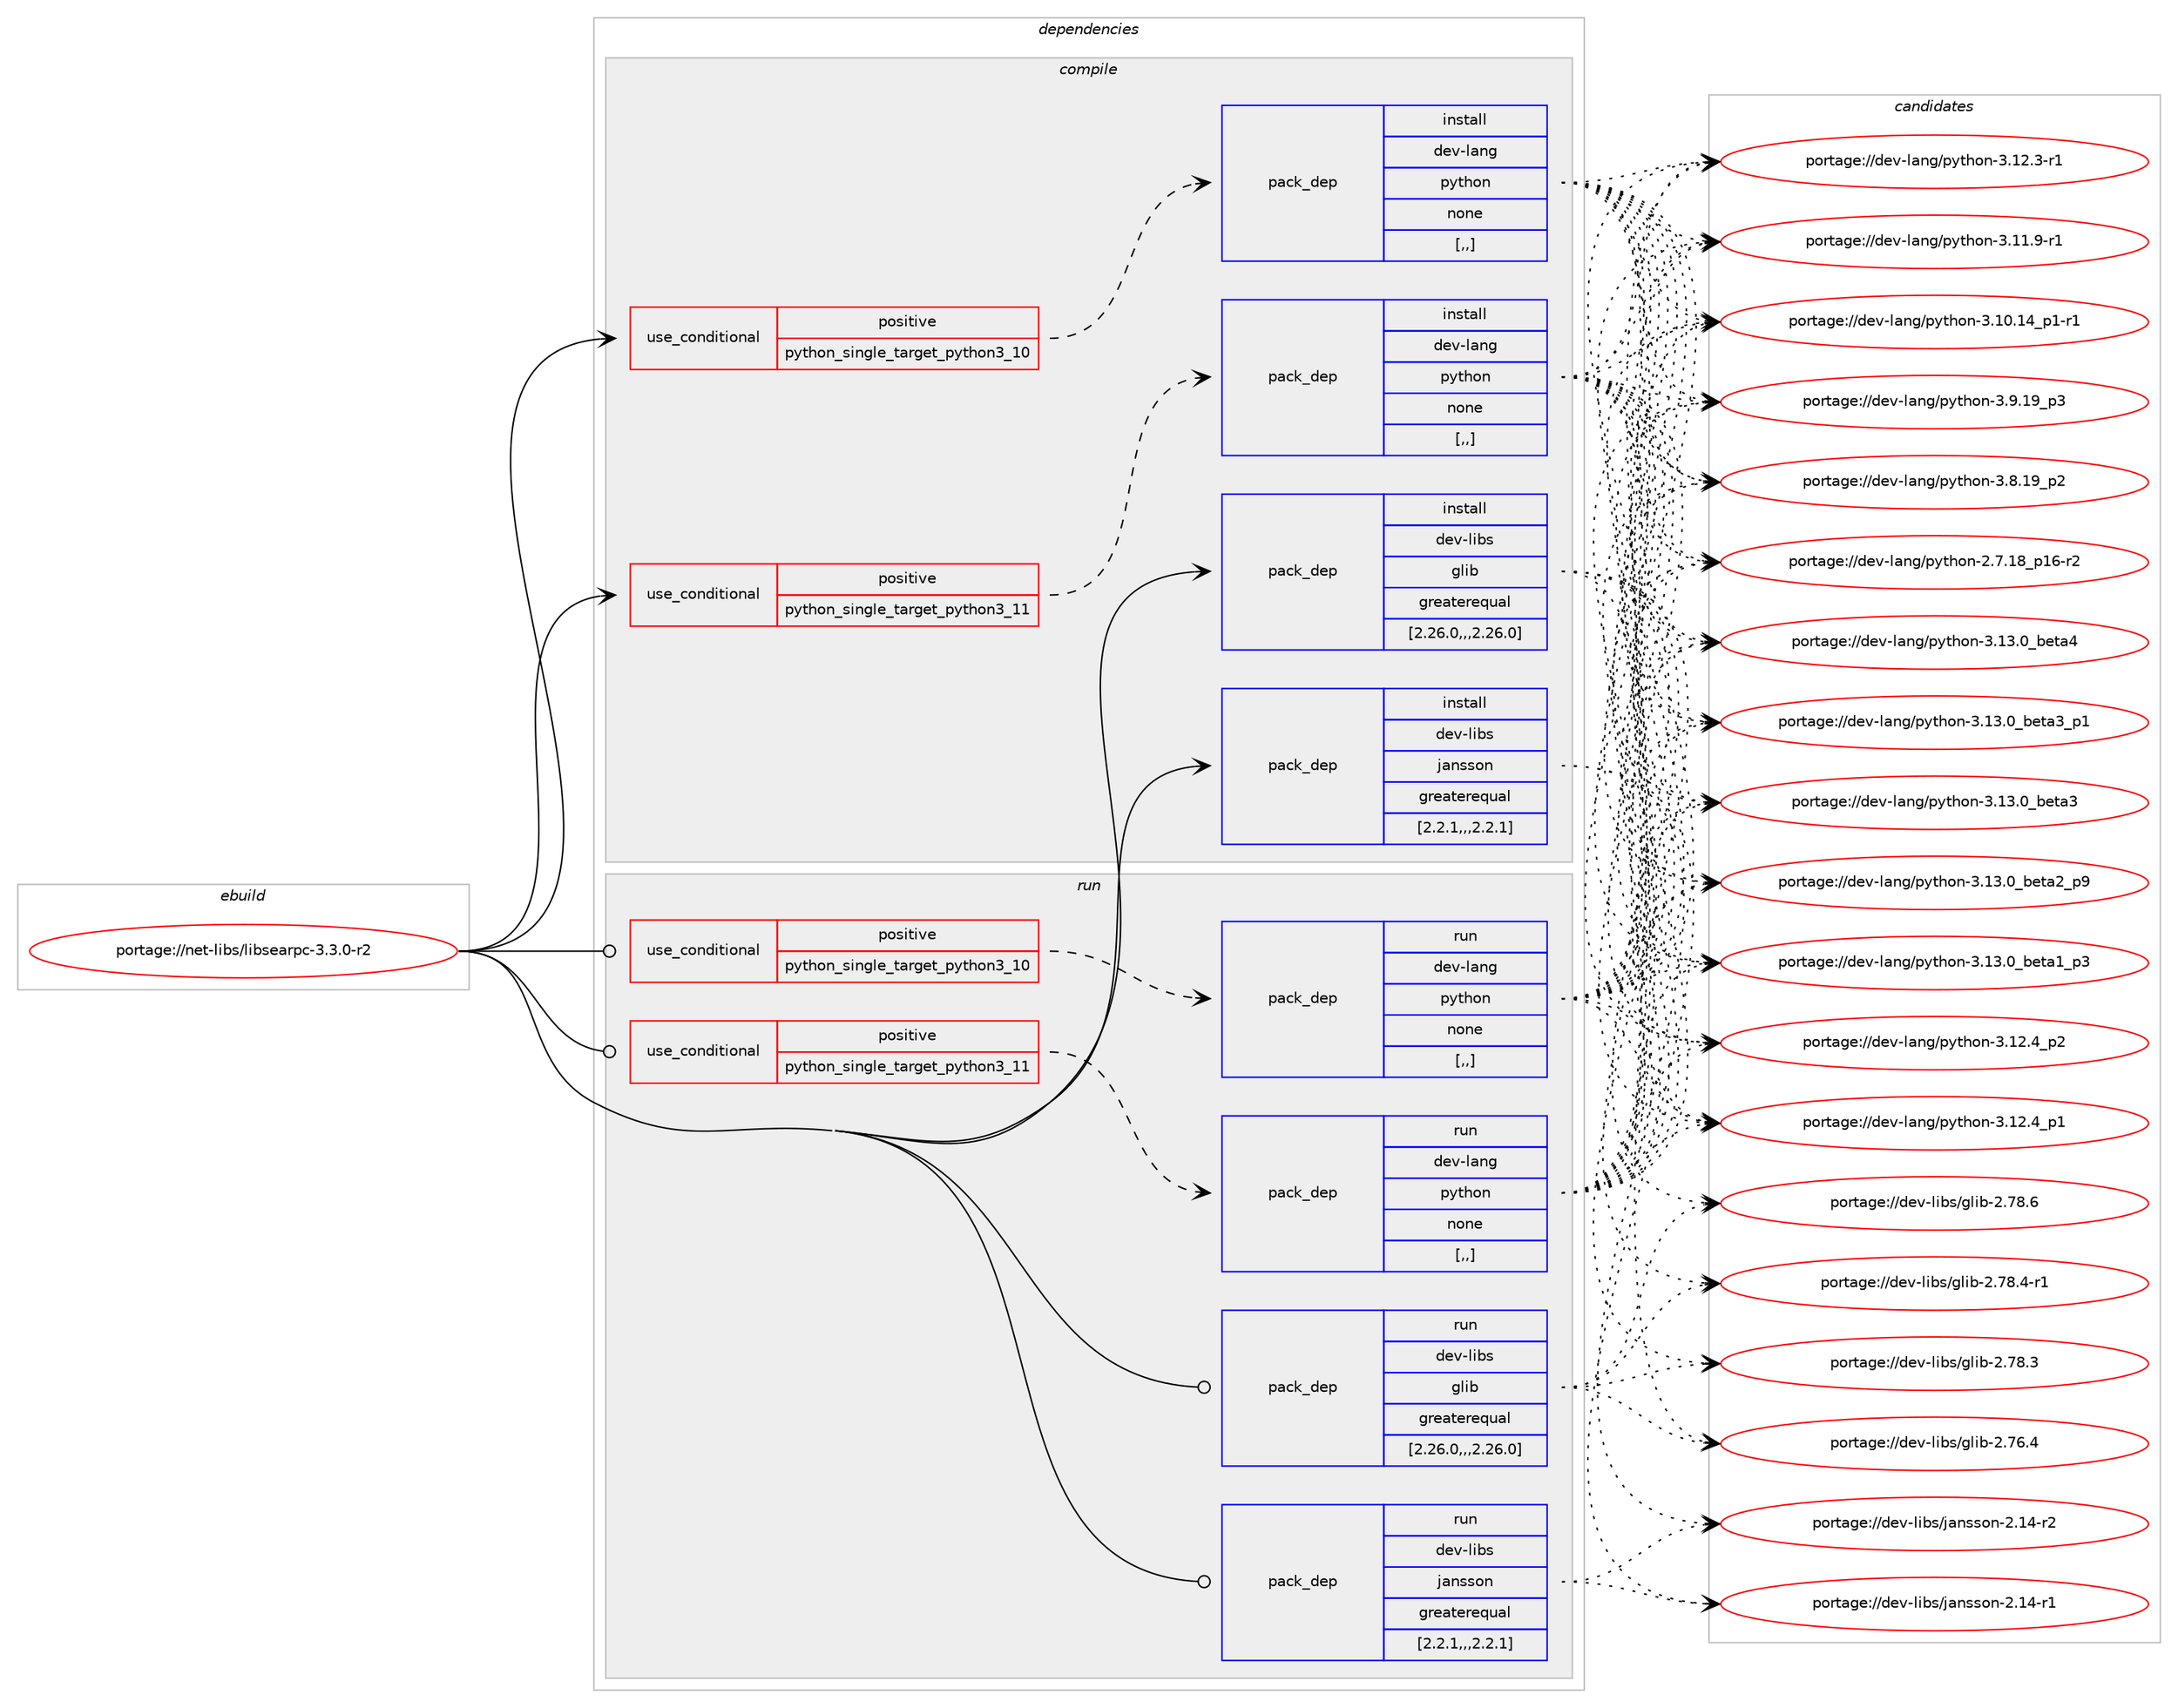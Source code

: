 digraph prolog {

# *************
# Graph options
# *************

newrank=true;
concentrate=true;
compound=true;
graph [rankdir=LR,fontname=Helvetica,fontsize=10,ranksep=1.5];#, ranksep=2.5, nodesep=0.2];
edge  [arrowhead=vee];
node  [fontname=Helvetica,fontsize=10];

# **********
# The ebuild
# **********

subgraph cluster_leftcol {
color=gray;
label=<<i>ebuild</i>>;
id [label="portage://net-libs/libsearpc-3.3.0-r2", color=red, width=4, href="../net-libs/libsearpc-3.3.0-r2.svg"];
}

# ****************
# The dependencies
# ****************

subgraph cluster_midcol {
color=gray;
label=<<i>dependencies</i>>;
subgraph cluster_compile {
fillcolor="#eeeeee";
style=filled;
label=<<i>compile</i>>;
subgraph cond93797 {
dependency359889 [label=<<TABLE BORDER="0" CELLBORDER="1" CELLSPACING="0" CELLPADDING="4"><TR><TD ROWSPAN="3" CELLPADDING="10">use_conditional</TD></TR><TR><TD>positive</TD></TR><TR><TD>python_single_target_python3_10</TD></TR></TABLE>>, shape=none, color=red];
subgraph pack263434 {
dependency359890 [label=<<TABLE BORDER="0" CELLBORDER="1" CELLSPACING="0" CELLPADDING="4" WIDTH="220"><TR><TD ROWSPAN="6" CELLPADDING="30">pack_dep</TD></TR><TR><TD WIDTH="110">install</TD></TR><TR><TD>dev-lang</TD></TR><TR><TD>python</TD></TR><TR><TD>none</TD></TR><TR><TD>[,,]</TD></TR></TABLE>>, shape=none, color=blue];
}
dependency359889:e -> dependency359890:w [weight=20,style="dashed",arrowhead="vee"];
}
id:e -> dependency359889:w [weight=20,style="solid",arrowhead="vee"];
subgraph cond93798 {
dependency359891 [label=<<TABLE BORDER="0" CELLBORDER="1" CELLSPACING="0" CELLPADDING="4"><TR><TD ROWSPAN="3" CELLPADDING="10">use_conditional</TD></TR><TR><TD>positive</TD></TR><TR><TD>python_single_target_python3_11</TD></TR></TABLE>>, shape=none, color=red];
subgraph pack263435 {
dependency359892 [label=<<TABLE BORDER="0" CELLBORDER="1" CELLSPACING="0" CELLPADDING="4" WIDTH="220"><TR><TD ROWSPAN="6" CELLPADDING="30">pack_dep</TD></TR><TR><TD WIDTH="110">install</TD></TR><TR><TD>dev-lang</TD></TR><TR><TD>python</TD></TR><TR><TD>none</TD></TR><TR><TD>[,,]</TD></TR></TABLE>>, shape=none, color=blue];
}
dependency359891:e -> dependency359892:w [weight=20,style="dashed",arrowhead="vee"];
}
id:e -> dependency359891:w [weight=20,style="solid",arrowhead="vee"];
subgraph pack263436 {
dependency359893 [label=<<TABLE BORDER="0" CELLBORDER="1" CELLSPACING="0" CELLPADDING="4" WIDTH="220"><TR><TD ROWSPAN="6" CELLPADDING="30">pack_dep</TD></TR><TR><TD WIDTH="110">install</TD></TR><TR><TD>dev-libs</TD></TR><TR><TD>glib</TD></TR><TR><TD>greaterequal</TD></TR><TR><TD>[2.26.0,,,2.26.0]</TD></TR></TABLE>>, shape=none, color=blue];
}
id:e -> dependency359893:w [weight=20,style="solid",arrowhead="vee"];
subgraph pack263437 {
dependency359894 [label=<<TABLE BORDER="0" CELLBORDER="1" CELLSPACING="0" CELLPADDING="4" WIDTH="220"><TR><TD ROWSPAN="6" CELLPADDING="30">pack_dep</TD></TR><TR><TD WIDTH="110">install</TD></TR><TR><TD>dev-libs</TD></TR><TR><TD>jansson</TD></TR><TR><TD>greaterequal</TD></TR><TR><TD>[2.2.1,,,2.2.1]</TD></TR></TABLE>>, shape=none, color=blue];
}
id:e -> dependency359894:w [weight=20,style="solid",arrowhead="vee"];
}
subgraph cluster_compileandrun {
fillcolor="#eeeeee";
style=filled;
label=<<i>compile and run</i>>;
}
subgraph cluster_run {
fillcolor="#eeeeee";
style=filled;
label=<<i>run</i>>;
subgraph cond93799 {
dependency359895 [label=<<TABLE BORDER="0" CELLBORDER="1" CELLSPACING="0" CELLPADDING="4"><TR><TD ROWSPAN="3" CELLPADDING="10">use_conditional</TD></TR><TR><TD>positive</TD></TR><TR><TD>python_single_target_python3_10</TD></TR></TABLE>>, shape=none, color=red];
subgraph pack263438 {
dependency359896 [label=<<TABLE BORDER="0" CELLBORDER="1" CELLSPACING="0" CELLPADDING="4" WIDTH="220"><TR><TD ROWSPAN="6" CELLPADDING="30">pack_dep</TD></TR><TR><TD WIDTH="110">run</TD></TR><TR><TD>dev-lang</TD></TR><TR><TD>python</TD></TR><TR><TD>none</TD></TR><TR><TD>[,,]</TD></TR></TABLE>>, shape=none, color=blue];
}
dependency359895:e -> dependency359896:w [weight=20,style="dashed",arrowhead="vee"];
}
id:e -> dependency359895:w [weight=20,style="solid",arrowhead="odot"];
subgraph cond93800 {
dependency359897 [label=<<TABLE BORDER="0" CELLBORDER="1" CELLSPACING="0" CELLPADDING="4"><TR><TD ROWSPAN="3" CELLPADDING="10">use_conditional</TD></TR><TR><TD>positive</TD></TR><TR><TD>python_single_target_python3_11</TD></TR></TABLE>>, shape=none, color=red];
subgraph pack263439 {
dependency359898 [label=<<TABLE BORDER="0" CELLBORDER="1" CELLSPACING="0" CELLPADDING="4" WIDTH="220"><TR><TD ROWSPAN="6" CELLPADDING="30">pack_dep</TD></TR><TR><TD WIDTH="110">run</TD></TR><TR><TD>dev-lang</TD></TR><TR><TD>python</TD></TR><TR><TD>none</TD></TR><TR><TD>[,,]</TD></TR></TABLE>>, shape=none, color=blue];
}
dependency359897:e -> dependency359898:w [weight=20,style="dashed",arrowhead="vee"];
}
id:e -> dependency359897:w [weight=20,style="solid",arrowhead="odot"];
subgraph pack263440 {
dependency359899 [label=<<TABLE BORDER="0" CELLBORDER="1" CELLSPACING="0" CELLPADDING="4" WIDTH="220"><TR><TD ROWSPAN="6" CELLPADDING="30">pack_dep</TD></TR><TR><TD WIDTH="110">run</TD></TR><TR><TD>dev-libs</TD></TR><TR><TD>glib</TD></TR><TR><TD>greaterequal</TD></TR><TR><TD>[2.26.0,,,2.26.0]</TD></TR></TABLE>>, shape=none, color=blue];
}
id:e -> dependency359899:w [weight=20,style="solid",arrowhead="odot"];
subgraph pack263441 {
dependency359900 [label=<<TABLE BORDER="0" CELLBORDER="1" CELLSPACING="0" CELLPADDING="4" WIDTH="220"><TR><TD ROWSPAN="6" CELLPADDING="30">pack_dep</TD></TR><TR><TD WIDTH="110">run</TD></TR><TR><TD>dev-libs</TD></TR><TR><TD>jansson</TD></TR><TR><TD>greaterequal</TD></TR><TR><TD>[2.2.1,,,2.2.1]</TD></TR></TABLE>>, shape=none, color=blue];
}
id:e -> dependency359900:w [weight=20,style="solid",arrowhead="odot"];
}
}

# **************
# The candidates
# **************

subgraph cluster_choices {
rank=same;
color=gray;
label=<<i>candidates</i>>;

subgraph choice263434 {
color=black;
nodesep=1;
choice1001011184510897110103471121211161041111104551464951464895981011169752 [label="portage://dev-lang/python-3.13.0_beta4", color=red, width=4,href="../dev-lang/python-3.13.0_beta4.svg"];
choice10010111845108971101034711212111610411111045514649514648959810111697519511249 [label="portage://dev-lang/python-3.13.0_beta3_p1", color=red, width=4,href="../dev-lang/python-3.13.0_beta3_p1.svg"];
choice1001011184510897110103471121211161041111104551464951464895981011169751 [label="portage://dev-lang/python-3.13.0_beta3", color=red, width=4,href="../dev-lang/python-3.13.0_beta3.svg"];
choice10010111845108971101034711212111610411111045514649514648959810111697509511257 [label="portage://dev-lang/python-3.13.0_beta2_p9", color=red, width=4,href="../dev-lang/python-3.13.0_beta2_p9.svg"];
choice10010111845108971101034711212111610411111045514649514648959810111697499511251 [label="portage://dev-lang/python-3.13.0_beta1_p3", color=red, width=4,href="../dev-lang/python-3.13.0_beta1_p3.svg"];
choice100101118451089711010347112121116104111110455146495046529511250 [label="portage://dev-lang/python-3.12.4_p2", color=red, width=4,href="../dev-lang/python-3.12.4_p2.svg"];
choice100101118451089711010347112121116104111110455146495046529511249 [label="portage://dev-lang/python-3.12.4_p1", color=red, width=4,href="../dev-lang/python-3.12.4_p1.svg"];
choice100101118451089711010347112121116104111110455146495046514511449 [label="portage://dev-lang/python-3.12.3-r1", color=red, width=4,href="../dev-lang/python-3.12.3-r1.svg"];
choice100101118451089711010347112121116104111110455146494946574511449 [label="portage://dev-lang/python-3.11.9-r1", color=red, width=4,href="../dev-lang/python-3.11.9-r1.svg"];
choice100101118451089711010347112121116104111110455146494846495295112494511449 [label="portage://dev-lang/python-3.10.14_p1-r1", color=red, width=4,href="../dev-lang/python-3.10.14_p1-r1.svg"];
choice100101118451089711010347112121116104111110455146574649579511251 [label="portage://dev-lang/python-3.9.19_p3", color=red, width=4,href="../dev-lang/python-3.9.19_p3.svg"];
choice100101118451089711010347112121116104111110455146564649579511250 [label="portage://dev-lang/python-3.8.19_p2", color=red, width=4,href="../dev-lang/python-3.8.19_p2.svg"];
choice100101118451089711010347112121116104111110455046554649569511249544511450 [label="portage://dev-lang/python-2.7.18_p16-r2", color=red, width=4,href="../dev-lang/python-2.7.18_p16-r2.svg"];
dependency359890:e -> choice1001011184510897110103471121211161041111104551464951464895981011169752:w [style=dotted,weight="100"];
dependency359890:e -> choice10010111845108971101034711212111610411111045514649514648959810111697519511249:w [style=dotted,weight="100"];
dependency359890:e -> choice1001011184510897110103471121211161041111104551464951464895981011169751:w [style=dotted,weight="100"];
dependency359890:e -> choice10010111845108971101034711212111610411111045514649514648959810111697509511257:w [style=dotted,weight="100"];
dependency359890:e -> choice10010111845108971101034711212111610411111045514649514648959810111697499511251:w [style=dotted,weight="100"];
dependency359890:e -> choice100101118451089711010347112121116104111110455146495046529511250:w [style=dotted,weight="100"];
dependency359890:e -> choice100101118451089711010347112121116104111110455146495046529511249:w [style=dotted,weight="100"];
dependency359890:e -> choice100101118451089711010347112121116104111110455146495046514511449:w [style=dotted,weight="100"];
dependency359890:e -> choice100101118451089711010347112121116104111110455146494946574511449:w [style=dotted,weight="100"];
dependency359890:e -> choice100101118451089711010347112121116104111110455146494846495295112494511449:w [style=dotted,weight="100"];
dependency359890:e -> choice100101118451089711010347112121116104111110455146574649579511251:w [style=dotted,weight="100"];
dependency359890:e -> choice100101118451089711010347112121116104111110455146564649579511250:w [style=dotted,weight="100"];
dependency359890:e -> choice100101118451089711010347112121116104111110455046554649569511249544511450:w [style=dotted,weight="100"];
}
subgraph choice263435 {
color=black;
nodesep=1;
choice1001011184510897110103471121211161041111104551464951464895981011169752 [label="portage://dev-lang/python-3.13.0_beta4", color=red, width=4,href="../dev-lang/python-3.13.0_beta4.svg"];
choice10010111845108971101034711212111610411111045514649514648959810111697519511249 [label="portage://dev-lang/python-3.13.0_beta3_p1", color=red, width=4,href="../dev-lang/python-3.13.0_beta3_p1.svg"];
choice1001011184510897110103471121211161041111104551464951464895981011169751 [label="portage://dev-lang/python-3.13.0_beta3", color=red, width=4,href="../dev-lang/python-3.13.0_beta3.svg"];
choice10010111845108971101034711212111610411111045514649514648959810111697509511257 [label="portage://dev-lang/python-3.13.0_beta2_p9", color=red, width=4,href="../dev-lang/python-3.13.0_beta2_p9.svg"];
choice10010111845108971101034711212111610411111045514649514648959810111697499511251 [label="portage://dev-lang/python-3.13.0_beta1_p3", color=red, width=4,href="../dev-lang/python-3.13.0_beta1_p3.svg"];
choice100101118451089711010347112121116104111110455146495046529511250 [label="portage://dev-lang/python-3.12.4_p2", color=red, width=4,href="../dev-lang/python-3.12.4_p2.svg"];
choice100101118451089711010347112121116104111110455146495046529511249 [label="portage://dev-lang/python-3.12.4_p1", color=red, width=4,href="../dev-lang/python-3.12.4_p1.svg"];
choice100101118451089711010347112121116104111110455146495046514511449 [label="portage://dev-lang/python-3.12.3-r1", color=red, width=4,href="../dev-lang/python-3.12.3-r1.svg"];
choice100101118451089711010347112121116104111110455146494946574511449 [label="portage://dev-lang/python-3.11.9-r1", color=red, width=4,href="../dev-lang/python-3.11.9-r1.svg"];
choice100101118451089711010347112121116104111110455146494846495295112494511449 [label="portage://dev-lang/python-3.10.14_p1-r1", color=red, width=4,href="../dev-lang/python-3.10.14_p1-r1.svg"];
choice100101118451089711010347112121116104111110455146574649579511251 [label="portage://dev-lang/python-3.9.19_p3", color=red, width=4,href="../dev-lang/python-3.9.19_p3.svg"];
choice100101118451089711010347112121116104111110455146564649579511250 [label="portage://dev-lang/python-3.8.19_p2", color=red, width=4,href="../dev-lang/python-3.8.19_p2.svg"];
choice100101118451089711010347112121116104111110455046554649569511249544511450 [label="portage://dev-lang/python-2.7.18_p16-r2", color=red, width=4,href="../dev-lang/python-2.7.18_p16-r2.svg"];
dependency359892:e -> choice1001011184510897110103471121211161041111104551464951464895981011169752:w [style=dotted,weight="100"];
dependency359892:e -> choice10010111845108971101034711212111610411111045514649514648959810111697519511249:w [style=dotted,weight="100"];
dependency359892:e -> choice1001011184510897110103471121211161041111104551464951464895981011169751:w [style=dotted,weight="100"];
dependency359892:e -> choice10010111845108971101034711212111610411111045514649514648959810111697509511257:w [style=dotted,weight="100"];
dependency359892:e -> choice10010111845108971101034711212111610411111045514649514648959810111697499511251:w [style=dotted,weight="100"];
dependency359892:e -> choice100101118451089711010347112121116104111110455146495046529511250:w [style=dotted,weight="100"];
dependency359892:e -> choice100101118451089711010347112121116104111110455146495046529511249:w [style=dotted,weight="100"];
dependency359892:e -> choice100101118451089711010347112121116104111110455146495046514511449:w [style=dotted,weight="100"];
dependency359892:e -> choice100101118451089711010347112121116104111110455146494946574511449:w [style=dotted,weight="100"];
dependency359892:e -> choice100101118451089711010347112121116104111110455146494846495295112494511449:w [style=dotted,weight="100"];
dependency359892:e -> choice100101118451089711010347112121116104111110455146574649579511251:w [style=dotted,weight="100"];
dependency359892:e -> choice100101118451089711010347112121116104111110455146564649579511250:w [style=dotted,weight="100"];
dependency359892:e -> choice100101118451089711010347112121116104111110455046554649569511249544511450:w [style=dotted,weight="100"];
}
subgraph choice263436 {
color=black;
nodesep=1;
choice1001011184510810598115471031081059845504655564654 [label="portage://dev-libs/glib-2.78.6", color=red, width=4,href="../dev-libs/glib-2.78.6.svg"];
choice10010111845108105981154710310810598455046555646524511449 [label="portage://dev-libs/glib-2.78.4-r1", color=red, width=4,href="../dev-libs/glib-2.78.4-r1.svg"];
choice1001011184510810598115471031081059845504655564651 [label="portage://dev-libs/glib-2.78.3", color=red, width=4,href="../dev-libs/glib-2.78.3.svg"];
choice1001011184510810598115471031081059845504655544652 [label="portage://dev-libs/glib-2.76.4", color=red, width=4,href="../dev-libs/glib-2.76.4.svg"];
dependency359893:e -> choice1001011184510810598115471031081059845504655564654:w [style=dotted,weight="100"];
dependency359893:e -> choice10010111845108105981154710310810598455046555646524511449:w [style=dotted,weight="100"];
dependency359893:e -> choice1001011184510810598115471031081059845504655564651:w [style=dotted,weight="100"];
dependency359893:e -> choice1001011184510810598115471031081059845504655544652:w [style=dotted,weight="100"];
}
subgraph choice263437 {
color=black;
nodesep=1;
choice1001011184510810598115471069711011511511111045504649524511450 [label="portage://dev-libs/jansson-2.14-r2", color=red, width=4,href="../dev-libs/jansson-2.14-r2.svg"];
choice1001011184510810598115471069711011511511111045504649524511449 [label="portage://dev-libs/jansson-2.14-r1", color=red, width=4,href="../dev-libs/jansson-2.14-r1.svg"];
dependency359894:e -> choice1001011184510810598115471069711011511511111045504649524511450:w [style=dotted,weight="100"];
dependency359894:e -> choice1001011184510810598115471069711011511511111045504649524511449:w [style=dotted,weight="100"];
}
subgraph choice263438 {
color=black;
nodesep=1;
choice1001011184510897110103471121211161041111104551464951464895981011169752 [label="portage://dev-lang/python-3.13.0_beta4", color=red, width=4,href="../dev-lang/python-3.13.0_beta4.svg"];
choice10010111845108971101034711212111610411111045514649514648959810111697519511249 [label="portage://dev-lang/python-3.13.0_beta3_p1", color=red, width=4,href="../dev-lang/python-3.13.0_beta3_p1.svg"];
choice1001011184510897110103471121211161041111104551464951464895981011169751 [label="portage://dev-lang/python-3.13.0_beta3", color=red, width=4,href="../dev-lang/python-3.13.0_beta3.svg"];
choice10010111845108971101034711212111610411111045514649514648959810111697509511257 [label="portage://dev-lang/python-3.13.0_beta2_p9", color=red, width=4,href="../dev-lang/python-3.13.0_beta2_p9.svg"];
choice10010111845108971101034711212111610411111045514649514648959810111697499511251 [label="portage://dev-lang/python-3.13.0_beta1_p3", color=red, width=4,href="../dev-lang/python-3.13.0_beta1_p3.svg"];
choice100101118451089711010347112121116104111110455146495046529511250 [label="portage://dev-lang/python-3.12.4_p2", color=red, width=4,href="../dev-lang/python-3.12.4_p2.svg"];
choice100101118451089711010347112121116104111110455146495046529511249 [label="portage://dev-lang/python-3.12.4_p1", color=red, width=4,href="../dev-lang/python-3.12.4_p1.svg"];
choice100101118451089711010347112121116104111110455146495046514511449 [label="portage://dev-lang/python-3.12.3-r1", color=red, width=4,href="../dev-lang/python-3.12.3-r1.svg"];
choice100101118451089711010347112121116104111110455146494946574511449 [label="portage://dev-lang/python-3.11.9-r1", color=red, width=4,href="../dev-lang/python-3.11.9-r1.svg"];
choice100101118451089711010347112121116104111110455146494846495295112494511449 [label="portage://dev-lang/python-3.10.14_p1-r1", color=red, width=4,href="../dev-lang/python-3.10.14_p1-r1.svg"];
choice100101118451089711010347112121116104111110455146574649579511251 [label="portage://dev-lang/python-3.9.19_p3", color=red, width=4,href="../dev-lang/python-3.9.19_p3.svg"];
choice100101118451089711010347112121116104111110455146564649579511250 [label="portage://dev-lang/python-3.8.19_p2", color=red, width=4,href="../dev-lang/python-3.8.19_p2.svg"];
choice100101118451089711010347112121116104111110455046554649569511249544511450 [label="portage://dev-lang/python-2.7.18_p16-r2", color=red, width=4,href="../dev-lang/python-2.7.18_p16-r2.svg"];
dependency359896:e -> choice1001011184510897110103471121211161041111104551464951464895981011169752:w [style=dotted,weight="100"];
dependency359896:e -> choice10010111845108971101034711212111610411111045514649514648959810111697519511249:w [style=dotted,weight="100"];
dependency359896:e -> choice1001011184510897110103471121211161041111104551464951464895981011169751:w [style=dotted,weight="100"];
dependency359896:e -> choice10010111845108971101034711212111610411111045514649514648959810111697509511257:w [style=dotted,weight="100"];
dependency359896:e -> choice10010111845108971101034711212111610411111045514649514648959810111697499511251:w [style=dotted,weight="100"];
dependency359896:e -> choice100101118451089711010347112121116104111110455146495046529511250:w [style=dotted,weight="100"];
dependency359896:e -> choice100101118451089711010347112121116104111110455146495046529511249:w [style=dotted,weight="100"];
dependency359896:e -> choice100101118451089711010347112121116104111110455146495046514511449:w [style=dotted,weight="100"];
dependency359896:e -> choice100101118451089711010347112121116104111110455146494946574511449:w [style=dotted,weight="100"];
dependency359896:e -> choice100101118451089711010347112121116104111110455146494846495295112494511449:w [style=dotted,weight="100"];
dependency359896:e -> choice100101118451089711010347112121116104111110455146574649579511251:w [style=dotted,weight="100"];
dependency359896:e -> choice100101118451089711010347112121116104111110455146564649579511250:w [style=dotted,weight="100"];
dependency359896:e -> choice100101118451089711010347112121116104111110455046554649569511249544511450:w [style=dotted,weight="100"];
}
subgraph choice263439 {
color=black;
nodesep=1;
choice1001011184510897110103471121211161041111104551464951464895981011169752 [label="portage://dev-lang/python-3.13.0_beta4", color=red, width=4,href="../dev-lang/python-3.13.0_beta4.svg"];
choice10010111845108971101034711212111610411111045514649514648959810111697519511249 [label="portage://dev-lang/python-3.13.0_beta3_p1", color=red, width=4,href="../dev-lang/python-3.13.0_beta3_p1.svg"];
choice1001011184510897110103471121211161041111104551464951464895981011169751 [label="portage://dev-lang/python-3.13.0_beta3", color=red, width=4,href="../dev-lang/python-3.13.0_beta3.svg"];
choice10010111845108971101034711212111610411111045514649514648959810111697509511257 [label="portage://dev-lang/python-3.13.0_beta2_p9", color=red, width=4,href="../dev-lang/python-3.13.0_beta2_p9.svg"];
choice10010111845108971101034711212111610411111045514649514648959810111697499511251 [label="portage://dev-lang/python-3.13.0_beta1_p3", color=red, width=4,href="../dev-lang/python-3.13.0_beta1_p3.svg"];
choice100101118451089711010347112121116104111110455146495046529511250 [label="portage://dev-lang/python-3.12.4_p2", color=red, width=4,href="../dev-lang/python-3.12.4_p2.svg"];
choice100101118451089711010347112121116104111110455146495046529511249 [label="portage://dev-lang/python-3.12.4_p1", color=red, width=4,href="../dev-lang/python-3.12.4_p1.svg"];
choice100101118451089711010347112121116104111110455146495046514511449 [label="portage://dev-lang/python-3.12.3-r1", color=red, width=4,href="../dev-lang/python-3.12.3-r1.svg"];
choice100101118451089711010347112121116104111110455146494946574511449 [label="portage://dev-lang/python-3.11.9-r1", color=red, width=4,href="../dev-lang/python-3.11.9-r1.svg"];
choice100101118451089711010347112121116104111110455146494846495295112494511449 [label="portage://dev-lang/python-3.10.14_p1-r1", color=red, width=4,href="../dev-lang/python-3.10.14_p1-r1.svg"];
choice100101118451089711010347112121116104111110455146574649579511251 [label="portage://dev-lang/python-3.9.19_p3", color=red, width=4,href="../dev-lang/python-3.9.19_p3.svg"];
choice100101118451089711010347112121116104111110455146564649579511250 [label="portage://dev-lang/python-3.8.19_p2", color=red, width=4,href="../dev-lang/python-3.8.19_p2.svg"];
choice100101118451089711010347112121116104111110455046554649569511249544511450 [label="portage://dev-lang/python-2.7.18_p16-r2", color=red, width=4,href="../dev-lang/python-2.7.18_p16-r2.svg"];
dependency359898:e -> choice1001011184510897110103471121211161041111104551464951464895981011169752:w [style=dotted,weight="100"];
dependency359898:e -> choice10010111845108971101034711212111610411111045514649514648959810111697519511249:w [style=dotted,weight="100"];
dependency359898:e -> choice1001011184510897110103471121211161041111104551464951464895981011169751:w [style=dotted,weight="100"];
dependency359898:e -> choice10010111845108971101034711212111610411111045514649514648959810111697509511257:w [style=dotted,weight="100"];
dependency359898:e -> choice10010111845108971101034711212111610411111045514649514648959810111697499511251:w [style=dotted,weight="100"];
dependency359898:e -> choice100101118451089711010347112121116104111110455146495046529511250:w [style=dotted,weight="100"];
dependency359898:e -> choice100101118451089711010347112121116104111110455146495046529511249:w [style=dotted,weight="100"];
dependency359898:e -> choice100101118451089711010347112121116104111110455146495046514511449:w [style=dotted,weight="100"];
dependency359898:e -> choice100101118451089711010347112121116104111110455146494946574511449:w [style=dotted,weight="100"];
dependency359898:e -> choice100101118451089711010347112121116104111110455146494846495295112494511449:w [style=dotted,weight="100"];
dependency359898:e -> choice100101118451089711010347112121116104111110455146574649579511251:w [style=dotted,weight="100"];
dependency359898:e -> choice100101118451089711010347112121116104111110455146564649579511250:w [style=dotted,weight="100"];
dependency359898:e -> choice100101118451089711010347112121116104111110455046554649569511249544511450:w [style=dotted,weight="100"];
}
subgraph choice263440 {
color=black;
nodesep=1;
choice1001011184510810598115471031081059845504655564654 [label="portage://dev-libs/glib-2.78.6", color=red, width=4,href="../dev-libs/glib-2.78.6.svg"];
choice10010111845108105981154710310810598455046555646524511449 [label="portage://dev-libs/glib-2.78.4-r1", color=red, width=4,href="../dev-libs/glib-2.78.4-r1.svg"];
choice1001011184510810598115471031081059845504655564651 [label="portage://dev-libs/glib-2.78.3", color=red, width=4,href="../dev-libs/glib-2.78.3.svg"];
choice1001011184510810598115471031081059845504655544652 [label="portage://dev-libs/glib-2.76.4", color=red, width=4,href="../dev-libs/glib-2.76.4.svg"];
dependency359899:e -> choice1001011184510810598115471031081059845504655564654:w [style=dotted,weight="100"];
dependency359899:e -> choice10010111845108105981154710310810598455046555646524511449:w [style=dotted,weight="100"];
dependency359899:e -> choice1001011184510810598115471031081059845504655564651:w [style=dotted,weight="100"];
dependency359899:e -> choice1001011184510810598115471031081059845504655544652:w [style=dotted,weight="100"];
}
subgraph choice263441 {
color=black;
nodesep=1;
choice1001011184510810598115471069711011511511111045504649524511450 [label="portage://dev-libs/jansson-2.14-r2", color=red, width=4,href="../dev-libs/jansson-2.14-r2.svg"];
choice1001011184510810598115471069711011511511111045504649524511449 [label="portage://dev-libs/jansson-2.14-r1", color=red, width=4,href="../dev-libs/jansson-2.14-r1.svg"];
dependency359900:e -> choice1001011184510810598115471069711011511511111045504649524511450:w [style=dotted,weight="100"];
dependency359900:e -> choice1001011184510810598115471069711011511511111045504649524511449:w [style=dotted,weight="100"];
}
}

}
